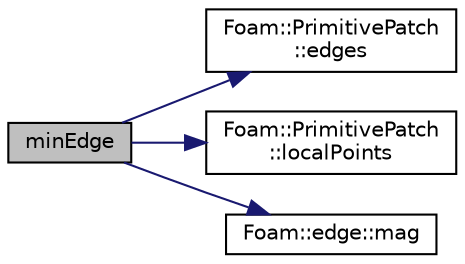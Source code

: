 digraph "minEdge"
{
  bgcolor="transparent";
  edge [fontname="Helvetica",fontsize="10",labelfontname="Helvetica",labelfontsize="10"];
  node [fontname="Helvetica",fontsize="10",shape=record];
  rankdir="LR";
  Node1 [label="minEdge",height=0.2,width=0.4,color="black", fillcolor="grey75", style="filled" fontcolor="black"];
  Node1 -> Node2 [color="midnightblue",fontsize="10",style="solid",fontname="Helvetica"];
  Node2 [label="Foam::PrimitivePatch\l::edges",height=0.2,width=0.4,color="black",URL="$classFoam_1_1PrimitivePatch.html#aae82d34fe433288eb6b1f9dea53675c8",tooltip="Return list of edges, address into LOCAL point list. "];
  Node1 -> Node3 [color="midnightblue",fontsize="10",style="solid",fontname="Helvetica"];
  Node3 [label="Foam::PrimitivePatch\l::localPoints",height=0.2,width=0.4,color="black",URL="$classFoam_1_1PrimitivePatch.html#a180aa335ba66b3224df33de8eb29b3bf",tooltip="Return pointField of points in patch. "];
  Node1 -> Node4 [color="midnightblue",fontsize="10",style="solid",fontname="Helvetica"];
  Node4 [label="Foam::edge::mag",height=0.2,width=0.4,color="black",URL="$classFoam_1_1edge.html#aac68f89d8e548c607a0c318a74549ce4",tooltip="Return scalar magnitude of the edge. "];
}
